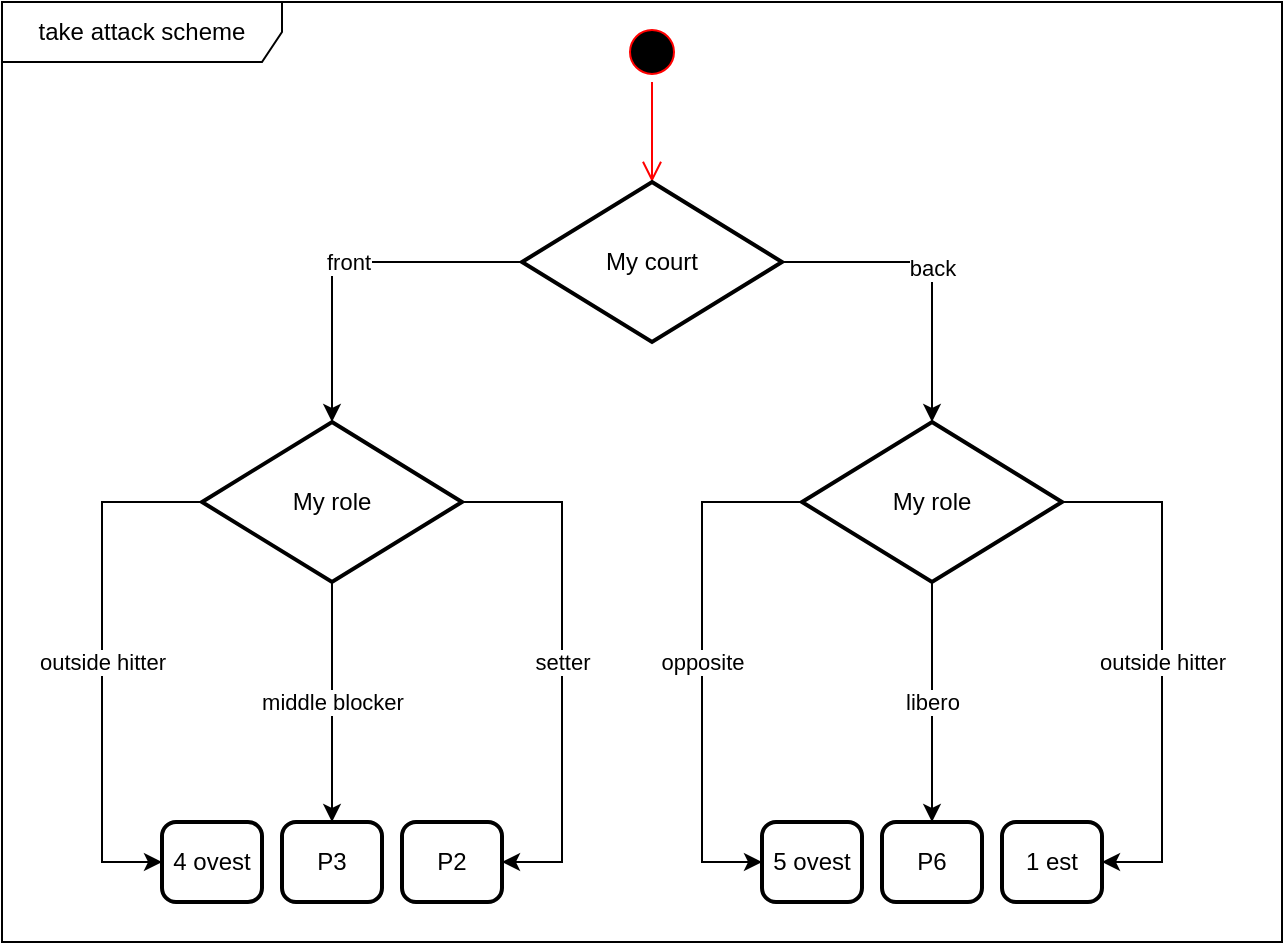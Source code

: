 <mxfile pages="1" version="11.2.5" type="device"><diagram id="eKWF7RJXT1cke-6vsnJ0" name="Page-1"><mxGraphModel dx="1502" dy="1044" grid="1" gridSize="10" guides="1" tooltips="1" connect="1" arrows="1" fold="1" page="0" pageScale="1" pageWidth="827" pageHeight="1169" math="0" shadow="0"><root><mxCell id="0"/><mxCell id="1" parent="0"/><mxCell id="Ck7tO_PgvUv4vr6AzTIq-21" value="take attack scheme" style="shape=umlFrame;whiteSpace=wrap;html=1;width=140;height=30;" parent="1" vertex="1"><mxGeometry x="-110" y="-180" width="640" height="470" as="geometry"/></mxCell><mxCell id="Ck7tO_PgvUv4vr6AzTIq-4" value="My role" style="strokeWidth=2;html=1;shape=mxgraph.flowchart.decision;whiteSpace=wrap;" parent="1" vertex="1"><mxGeometry x="-10" y="30" width="130" height="80" as="geometry"/></mxCell><mxCell id="Ck7tO_PgvUv4vr6AzTIq-5" value="middle blocker" style="endArrow=classic;html=1;rounded=0;edgeStyle=orthogonalEdgeStyle;" parent="1" source="Ck7tO_PgvUv4vr6AzTIq-4" target="fJo-oRV_xAVY1mh84P_V-2" edge="1"><mxGeometry width="50" height="50" relative="1" as="geometry"><mxPoint x="-100" y="630" as="sourcePoint"/><mxPoint x="213" y="130" as="targetPoint"/></mxGeometry></mxCell><mxCell id="Ck7tO_PgvUv4vr6AzTIq-7" value="setter" style="endArrow=classic;html=1;edgeStyle=orthogonalEdgeStyle;rounded=0;" parent="1" source="Ck7tO_PgvUv4vr6AzTIq-4" target="fJo-oRV_xAVY1mh84P_V-3" edge="1"><mxGeometry width="50" height="50" relative="1" as="geometry"><mxPoint x="-110" y="630" as="sourcePoint"/><mxPoint x="-97" y="130" as="targetPoint"/><Array as="points"><mxPoint x="170" y="70"/><mxPoint x="170" y="250"/></Array></mxGeometry></mxCell><mxCell id="WEdASLVPeg8-vBGGi1UE-1" value="" style="ellipse;html=1;shape=startState;fillColor=#000000;strokeColor=#ff0000;" parent="1" vertex="1"><mxGeometry x="200" y="-170" width="30" height="30" as="geometry"/></mxCell><mxCell id="WEdASLVPeg8-vBGGi1UE-2" value="" style="edgeStyle=orthogonalEdgeStyle;html=1;verticalAlign=bottom;endArrow=open;endSize=8;strokeColor=#ff0000;rounded=0;" parent="1" source="WEdASLVPeg8-vBGGi1UE-1" target="fJo-oRV_xAVY1mh84P_V-7" edge="1"><mxGeometry relative="1" as="geometry"><mxPoint x="250" y="135" as="targetPoint"/></mxGeometry></mxCell><mxCell id="8S88_pDY0sOGmpQS6xgJ-16" value="outside hitter" style="endArrow=classic;html=1;edgeStyle=orthogonalEdgeStyle;rounded=0;" parent="1" source="Ck7tO_PgvUv4vr6AzTIq-4" target="fJo-oRV_xAVY1mh84P_V-1" edge="1"><mxGeometry width="50" height="50" relative="1" as="geometry"><mxPoint x="7" y="210" as="sourcePoint"/><mxPoint x="-80" y="270" as="targetPoint"/><Array as="points"><mxPoint x="-60" y="70"/><mxPoint x="-60" y="250"/></Array></mxGeometry></mxCell><mxCell id="fJo-oRV_xAVY1mh84P_V-1" value="4 ovest" style="rounded=1;whiteSpace=wrap;html=1;absoluteArcSize=1;arcSize=14;strokeWidth=2;" parent="1" vertex="1"><mxGeometry x="-30" y="230" width="50" height="40" as="geometry"/></mxCell><mxCell id="fJo-oRV_xAVY1mh84P_V-2" value="P3" style="rounded=1;whiteSpace=wrap;html=1;absoluteArcSize=1;arcSize=14;strokeWidth=2;" parent="1" vertex="1"><mxGeometry x="30" y="230" width="50" height="40" as="geometry"/></mxCell><mxCell id="fJo-oRV_xAVY1mh84P_V-3" value="P2" style="rounded=1;whiteSpace=wrap;html=1;absoluteArcSize=1;arcSize=14;strokeWidth=2;" parent="1" vertex="1"><mxGeometry x="90" y="230" width="50" height="40" as="geometry"/></mxCell><mxCell id="fJo-oRV_xAVY1mh84P_V-7" value="My court" style="strokeWidth=2;html=1;shape=mxgraph.flowchart.decision;whiteSpace=wrap;" parent="1" vertex="1"><mxGeometry x="150" y="-90" width="130" height="80" as="geometry"/></mxCell><mxCell id="fJo-oRV_xAVY1mh84P_V-8" value="front" style="endArrow=classic;html=1;rounded=0;edgeStyle=orthogonalEdgeStyle;" parent="1" source="fJo-oRV_xAVY1mh84P_V-7" target="Ck7tO_PgvUv4vr6AzTIq-4" edge="1"><mxGeometry width="50" height="50" relative="1" as="geometry"><mxPoint x="-370" y="580" as="sourcePoint"/><mxPoint x="-320" y="530" as="targetPoint"/></mxGeometry></mxCell><mxCell id="fJo-oRV_xAVY1mh84P_V-9" value="My role" style="strokeWidth=2;html=1;shape=mxgraph.flowchart.decision;whiteSpace=wrap;" parent="1" vertex="1"><mxGeometry x="290" y="30" width="130" height="80" as="geometry"/></mxCell><mxCell id="fJo-oRV_xAVY1mh84P_V-12" value="outside hitter" style="endArrow=classic;html=1;edgeStyle=orthogonalEdgeStyle;rounded=0;" parent="1" source="fJo-oRV_xAVY1mh84P_V-9" target="fJo-oRV_xAVY1mh84P_V-17" edge="1"><mxGeometry width="50" height="50" relative="1" as="geometry"><mxPoint x="307" y="230" as="sourcePoint"/><mxPoint x="220" y="290" as="targetPoint"/><Array as="points"><mxPoint x="470" y="70"/><mxPoint x="470" y="250"/></Array></mxGeometry></mxCell><mxCell id="fJo-oRV_xAVY1mh84P_V-13" value="opposite" style="endArrow=classic;html=1;edgeStyle=orthogonalEdgeStyle;rounded=0;" parent="1" source="fJo-oRV_xAVY1mh84P_V-9" target="fJo-oRV_xAVY1mh84P_V-15" edge="1"><mxGeometry width="50" height="50" relative="1" as="geometry"><mxPoint x="517" y="260" as="sourcePoint"/><mxPoint x="510" y="220" as="targetPoint"/><Array as="points"><mxPoint x="240" y="70"/><mxPoint x="240" y="250"/></Array></mxGeometry></mxCell><mxCell id="fJo-oRV_xAVY1mh84P_V-14" value="libero" style="endArrow=classic;html=1;edgeStyle=orthogonalEdgeStyle;rounded=0;" parent="1" source="fJo-oRV_xAVY1mh84P_V-9" target="fJo-oRV_xAVY1mh84P_V-16" edge="1"><mxGeometry width="50" height="50" relative="1" as="geometry"><mxPoint x="667" y="220" as="sourcePoint"/><mxPoint x="580" y="280" as="targetPoint"/></mxGeometry></mxCell><mxCell id="fJo-oRV_xAVY1mh84P_V-15" value="5 ovest" style="rounded=1;whiteSpace=wrap;html=1;absoluteArcSize=1;arcSize=14;strokeWidth=2;" parent="1" vertex="1"><mxGeometry x="270" y="230" width="50" height="40" as="geometry"/></mxCell><mxCell id="fJo-oRV_xAVY1mh84P_V-16" value="P6" style="rounded=1;whiteSpace=wrap;html=1;absoluteArcSize=1;arcSize=14;strokeWidth=2;" parent="1" vertex="1"><mxGeometry x="330" y="230" width="50" height="40" as="geometry"/></mxCell><mxCell id="fJo-oRV_xAVY1mh84P_V-17" value="1 est" style="rounded=1;whiteSpace=wrap;html=1;absoluteArcSize=1;arcSize=14;strokeWidth=2;" parent="1" vertex="1"><mxGeometry x="390" y="230" width="50" height="40" as="geometry"/></mxCell><mxCell id="fJo-oRV_xAVY1mh84P_V-18" value="back" style="endArrow=classic;html=1;rounded=0;edgeStyle=orthogonalEdgeStyle;" parent="1" source="fJo-oRV_xAVY1mh84P_V-7" target="fJo-oRV_xAVY1mh84P_V-9" edge="1"><mxGeometry width="50" height="50" relative="1" as="geometry"><mxPoint x="-370" y="580" as="sourcePoint"/><mxPoint x="-320" y="530" as="targetPoint"/></mxGeometry></mxCell></root></mxGraphModel></diagram></mxfile>